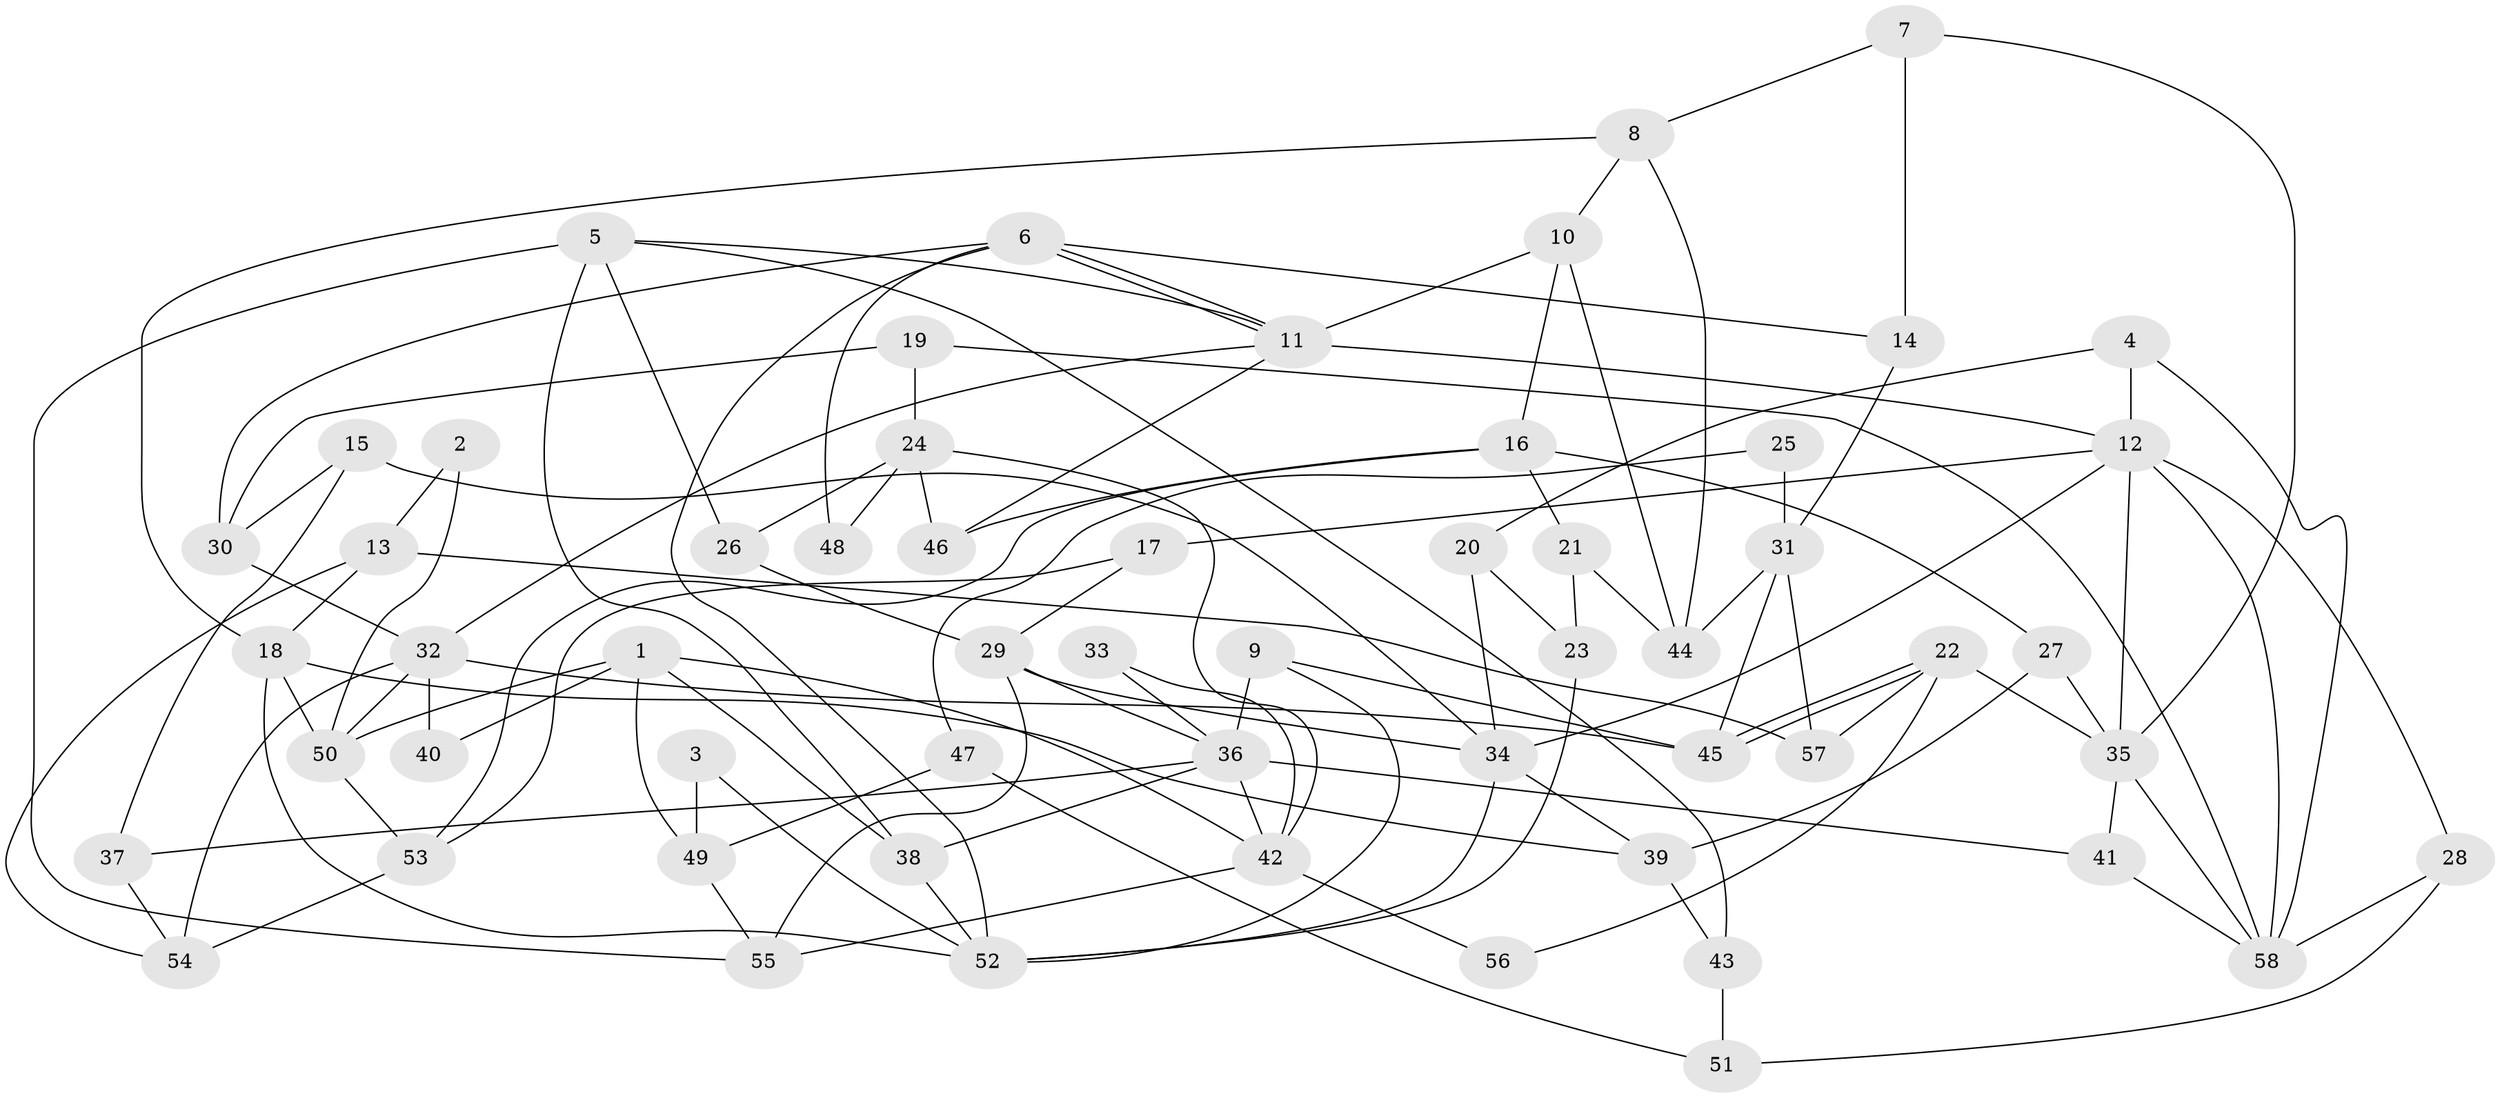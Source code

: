 // coarse degree distribution, {5: 0.2222222222222222, 4: 0.16666666666666666, 2: 0.1388888888888889, 3: 0.1111111111111111, 7: 0.1111111111111111, 6: 0.16666666666666666, 8: 0.05555555555555555, 10: 0.027777777777777776}
// Generated by graph-tools (version 1.1) at 2025/41/03/06/25 10:41:58]
// undirected, 58 vertices, 116 edges
graph export_dot {
graph [start="1"]
  node [color=gray90,style=filled];
  1;
  2;
  3;
  4;
  5;
  6;
  7;
  8;
  9;
  10;
  11;
  12;
  13;
  14;
  15;
  16;
  17;
  18;
  19;
  20;
  21;
  22;
  23;
  24;
  25;
  26;
  27;
  28;
  29;
  30;
  31;
  32;
  33;
  34;
  35;
  36;
  37;
  38;
  39;
  40;
  41;
  42;
  43;
  44;
  45;
  46;
  47;
  48;
  49;
  50;
  51;
  52;
  53;
  54;
  55;
  56;
  57;
  58;
  1 -- 38;
  1 -- 42;
  1 -- 40;
  1 -- 49;
  1 -- 50;
  2 -- 50;
  2 -- 13;
  3 -- 52;
  3 -- 49;
  4 -- 12;
  4 -- 58;
  4 -- 20;
  5 -- 55;
  5 -- 38;
  5 -- 11;
  5 -- 26;
  5 -- 43;
  6 -- 11;
  6 -- 11;
  6 -- 52;
  6 -- 14;
  6 -- 30;
  6 -- 48;
  7 -- 8;
  7 -- 14;
  7 -- 35;
  8 -- 44;
  8 -- 10;
  8 -- 18;
  9 -- 52;
  9 -- 36;
  9 -- 45;
  10 -- 16;
  10 -- 11;
  10 -- 44;
  11 -- 12;
  11 -- 32;
  11 -- 46;
  12 -- 17;
  12 -- 28;
  12 -- 34;
  12 -- 35;
  12 -- 58;
  13 -- 54;
  13 -- 18;
  13 -- 57;
  14 -- 31;
  15 -- 34;
  15 -- 30;
  15 -- 37;
  16 -- 27;
  16 -- 53;
  16 -- 21;
  16 -- 46;
  17 -- 29;
  17 -- 53;
  18 -- 50;
  18 -- 39;
  18 -- 52;
  19 -- 58;
  19 -- 30;
  19 -- 24;
  20 -- 34;
  20 -- 23;
  21 -- 44;
  21 -- 23;
  22 -- 35;
  22 -- 45;
  22 -- 45;
  22 -- 56;
  22 -- 57;
  23 -- 52;
  24 -- 46;
  24 -- 26;
  24 -- 42;
  24 -- 48;
  25 -- 31;
  25 -- 47;
  26 -- 29;
  27 -- 35;
  27 -- 39;
  28 -- 58;
  28 -- 51;
  29 -- 34;
  29 -- 36;
  29 -- 55;
  30 -- 32;
  31 -- 45;
  31 -- 57;
  31 -- 44;
  32 -- 45;
  32 -- 40;
  32 -- 50;
  32 -- 54;
  33 -- 36;
  33 -- 42;
  34 -- 52;
  34 -- 39;
  35 -- 41;
  35 -- 58;
  36 -- 41;
  36 -- 37;
  36 -- 38;
  36 -- 42;
  37 -- 54;
  38 -- 52;
  39 -- 43;
  41 -- 58;
  42 -- 55;
  42 -- 56;
  43 -- 51;
  47 -- 49;
  47 -- 51;
  49 -- 55;
  50 -- 53;
  53 -- 54;
}
